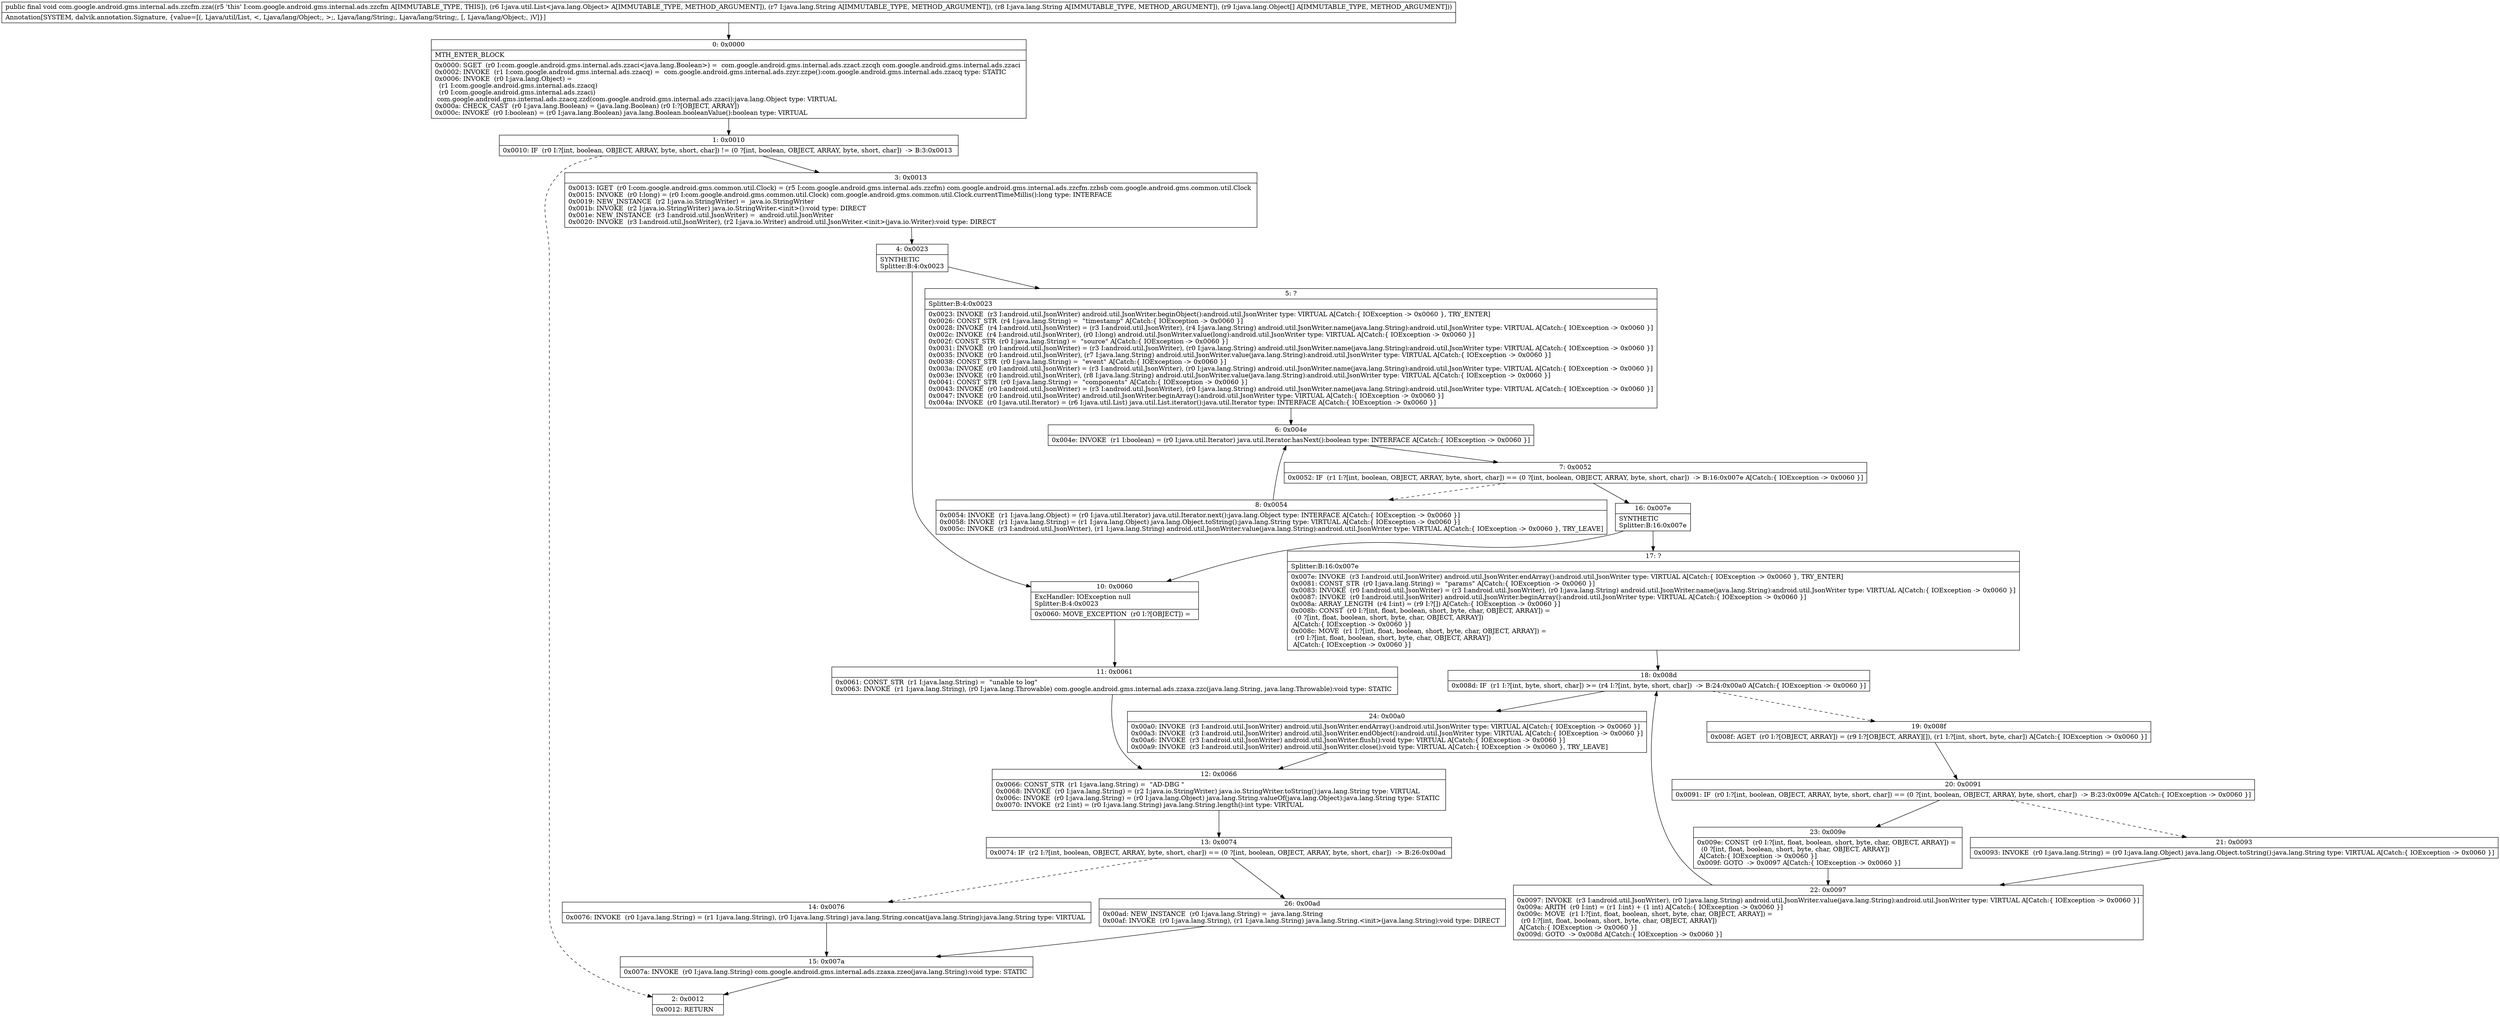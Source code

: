 digraph "CFG forcom.google.android.gms.internal.ads.zzcfm.zza(Ljava\/util\/List;Ljava\/lang\/String;Ljava\/lang\/String;[Ljava\/lang\/Object;)V" {
Node_0 [shape=record,label="{0\:\ 0x0000|MTH_ENTER_BLOCK\l|0x0000: SGET  (r0 I:com.google.android.gms.internal.ads.zzaci\<java.lang.Boolean\>) =  com.google.android.gms.internal.ads.zzact.zzcqh com.google.android.gms.internal.ads.zzaci \l0x0002: INVOKE  (r1 I:com.google.android.gms.internal.ads.zzacq) =  com.google.android.gms.internal.ads.zzyr.zzpe():com.google.android.gms.internal.ads.zzacq type: STATIC \l0x0006: INVOKE  (r0 I:java.lang.Object) = \l  (r1 I:com.google.android.gms.internal.ads.zzacq)\l  (r0 I:com.google.android.gms.internal.ads.zzaci)\l com.google.android.gms.internal.ads.zzacq.zzd(com.google.android.gms.internal.ads.zzaci):java.lang.Object type: VIRTUAL \l0x000a: CHECK_CAST  (r0 I:java.lang.Boolean) = (java.lang.Boolean) (r0 I:?[OBJECT, ARRAY]) \l0x000c: INVOKE  (r0 I:boolean) = (r0 I:java.lang.Boolean) java.lang.Boolean.booleanValue():boolean type: VIRTUAL \l}"];
Node_1 [shape=record,label="{1\:\ 0x0010|0x0010: IF  (r0 I:?[int, boolean, OBJECT, ARRAY, byte, short, char]) != (0 ?[int, boolean, OBJECT, ARRAY, byte, short, char])  \-\> B:3:0x0013 \l}"];
Node_2 [shape=record,label="{2\:\ 0x0012|0x0012: RETURN   \l}"];
Node_3 [shape=record,label="{3\:\ 0x0013|0x0013: IGET  (r0 I:com.google.android.gms.common.util.Clock) = (r5 I:com.google.android.gms.internal.ads.zzcfm) com.google.android.gms.internal.ads.zzcfm.zzbsb com.google.android.gms.common.util.Clock \l0x0015: INVOKE  (r0 I:long) = (r0 I:com.google.android.gms.common.util.Clock) com.google.android.gms.common.util.Clock.currentTimeMillis():long type: INTERFACE \l0x0019: NEW_INSTANCE  (r2 I:java.io.StringWriter) =  java.io.StringWriter \l0x001b: INVOKE  (r2 I:java.io.StringWriter) java.io.StringWriter.\<init\>():void type: DIRECT \l0x001e: NEW_INSTANCE  (r3 I:android.util.JsonWriter) =  android.util.JsonWriter \l0x0020: INVOKE  (r3 I:android.util.JsonWriter), (r2 I:java.io.Writer) android.util.JsonWriter.\<init\>(java.io.Writer):void type: DIRECT \l}"];
Node_4 [shape=record,label="{4\:\ 0x0023|SYNTHETIC\lSplitter:B:4:0x0023\l}"];
Node_5 [shape=record,label="{5\:\ ?|Splitter:B:4:0x0023\l|0x0023: INVOKE  (r3 I:android.util.JsonWriter) android.util.JsonWriter.beginObject():android.util.JsonWriter type: VIRTUAL A[Catch:\{ IOException \-\> 0x0060 \}, TRY_ENTER]\l0x0026: CONST_STR  (r4 I:java.lang.String) =  \"timestamp\" A[Catch:\{ IOException \-\> 0x0060 \}]\l0x0028: INVOKE  (r4 I:android.util.JsonWriter) = (r3 I:android.util.JsonWriter), (r4 I:java.lang.String) android.util.JsonWriter.name(java.lang.String):android.util.JsonWriter type: VIRTUAL A[Catch:\{ IOException \-\> 0x0060 \}]\l0x002c: INVOKE  (r4 I:android.util.JsonWriter), (r0 I:long) android.util.JsonWriter.value(long):android.util.JsonWriter type: VIRTUAL A[Catch:\{ IOException \-\> 0x0060 \}]\l0x002f: CONST_STR  (r0 I:java.lang.String) =  \"source\" A[Catch:\{ IOException \-\> 0x0060 \}]\l0x0031: INVOKE  (r0 I:android.util.JsonWriter) = (r3 I:android.util.JsonWriter), (r0 I:java.lang.String) android.util.JsonWriter.name(java.lang.String):android.util.JsonWriter type: VIRTUAL A[Catch:\{ IOException \-\> 0x0060 \}]\l0x0035: INVOKE  (r0 I:android.util.JsonWriter), (r7 I:java.lang.String) android.util.JsonWriter.value(java.lang.String):android.util.JsonWriter type: VIRTUAL A[Catch:\{ IOException \-\> 0x0060 \}]\l0x0038: CONST_STR  (r0 I:java.lang.String) =  \"event\" A[Catch:\{ IOException \-\> 0x0060 \}]\l0x003a: INVOKE  (r0 I:android.util.JsonWriter) = (r3 I:android.util.JsonWriter), (r0 I:java.lang.String) android.util.JsonWriter.name(java.lang.String):android.util.JsonWriter type: VIRTUAL A[Catch:\{ IOException \-\> 0x0060 \}]\l0x003e: INVOKE  (r0 I:android.util.JsonWriter), (r8 I:java.lang.String) android.util.JsonWriter.value(java.lang.String):android.util.JsonWriter type: VIRTUAL A[Catch:\{ IOException \-\> 0x0060 \}]\l0x0041: CONST_STR  (r0 I:java.lang.String) =  \"components\" A[Catch:\{ IOException \-\> 0x0060 \}]\l0x0043: INVOKE  (r0 I:android.util.JsonWriter) = (r3 I:android.util.JsonWriter), (r0 I:java.lang.String) android.util.JsonWriter.name(java.lang.String):android.util.JsonWriter type: VIRTUAL A[Catch:\{ IOException \-\> 0x0060 \}]\l0x0047: INVOKE  (r0 I:android.util.JsonWriter) android.util.JsonWriter.beginArray():android.util.JsonWriter type: VIRTUAL A[Catch:\{ IOException \-\> 0x0060 \}]\l0x004a: INVOKE  (r0 I:java.util.Iterator) = (r6 I:java.util.List) java.util.List.iterator():java.util.Iterator type: INTERFACE A[Catch:\{ IOException \-\> 0x0060 \}]\l}"];
Node_6 [shape=record,label="{6\:\ 0x004e|0x004e: INVOKE  (r1 I:boolean) = (r0 I:java.util.Iterator) java.util.Iterator.hasNext():boolean type: INTERFACE A[Catch:\{ IOException \-\> 0x0060 \}]\l}"];
Node_7 [shape=record,label="{7\:\ 0x0052|0x0052: IF  (r1 I:?[int, boolean, OBJECT, ARRAY, byte, short, char]) == (0 ?[int, boolean, OBJECT, ARRAY, byte, short, char])  \-\> B:16:0x007e A[Catch:\{ IOException \-\> 0x0060 \}]\l}"];
Node_8 [shape=record,label="{8\:\ 0x0054|0x0054: INVOKE  (r1 I:java.lang.Object) = (r0 I:java.util.Iterator) java.util.Iterator.next():java.lang.Object type: INTERFACE A[Catch:\{ IOException \-\> 0x0060 \}]\l0x0058: INVOKE  (r1 I:java.lang.String) = (r1 I:java.lang.Object) java.lang.Object.toString():java.lang.String type: VIRTUAL A[Catch:\{ IOException \-\> 0x0060 \}]\l0x005c: INVOKE  (r3 I:android.util.JsonWriter), (r1 I:java.lang.String) android.util.JsonWriter.value(java.lang.String):android.util.JsonWriter type: VIRTUAL A[Catch:\{ IOException \-\> 0x0060 \}, TRY_LEAVE]\l}"];
Node_10 [shape=record,label="{10\:\ 0x0060|ExcHandler: IOException null\lSplitter:B:4:0x0023\l|0x0060: MOVE_EXCEPTION  (r0 I:?[OBJECT]) =  \l}"];
Node_11 [shape=record,label="{11\:\ 0x0061|0x0061: CONST_STR  (r1 I:java.lang.String) =  \"unable to log\" \l0x0063: INVOKE  (r1 I:java.lang.String), (r0 I:java.lang.Throwable) com.google.android.gms.internal.ads.zzaxa.zzc(java.lang.String, java.lang.Throwable):void type: STATIC \l}"];
Node_12 [shape=record,label="{12\:\ 0x0066|0x0066: CONST_STR  (r1 I:java.lang.String) =  \"AD\-DBG \" \l0x0068: INVOKE  (r0 I:java.lang.String) = (r2 I:java.io.StringWriter) java.io.StringWriter.toString():java.lang.String type: VIRTUAL \l0x006c: INVOKE  (r0 I:java.lang.String) = (r0 I:java.lang.Object) java.lang.String.valueOf(java.lang.Object):java.lang.String type: STATIC \l0x0070: INVOKE  (r2 I:int) = (r0 I:java.lang.String) java.lang.String.length():int type: VIRTUAL \l}"];
Node_13 [shape=record,label="{13\:\ 0x0074|0x0074: IF  (r2 I:?[int, boolean, OBJECT, ARRAY, byte, short, char]) == (0 ?[int, boolean, OBJECT, ARRAY, byte, short, char])  \-\> B:26:0x00ad \l}"];
Node_14 [shape=record,label="{14\:\ 0x0076|0x0076: INVOKE  (r0 I:java.lang.String) = (r1 I:java.lang.String), (r0 I:java.lang.String) java.lang.String.concat(java.lang.String):java.lang.String type: VIRTUAL \l}"];
Node_15 [shape=record,label="{15\:\ 0x007a|0x007a: INVOKE  (r0 I:java.lang.String) com.google.android.gms.internal.ads.zzaxa.zzeo(java.lang.String):void type: STATIC \l}"];
Node_16 [shape=record,label="{16\:\ 0x007e|SYNTHETIC\lSplitter:B:16:0x007e\l}"];
Node_17 [shape=record,label="{17\:\ ?|Splitter:B:16:0x007e\l|0x007e: INVOKE  (r3 I:android.util.JsonWriter) android.util.JsonWriter.endArray():android.util.JsonWriter type: VIRTUAL A[Catch:\{ IOException \-\> 0x0060 \}, TRY_ENTER]\l0x0081: CONST_STR  (r0 I:java.lang.String) =  \"params\" A[Catch:\{ IOException \-\> 0x0060 \}]\l0x0083: INVOKE  (r0 I:android.util.JsonWriter) = (r3 I:android.util.JsonWriter), (r0 I:java.lang.String) android.util.JsonWriter.name(java.lang.String):android.util.JsonWriter type: VIRTUAL A[Catch:\{ IOException \-\> 0x0060 \}]\l0x0087: INVOKE  (r0 I:android.util.JsonWriter) android.util.JsonWriter.beginArray():android.util.JsonWriter type: VIRTUAL A[Catch:\{ IOException \-\> 0x0060 \}]\l0x008a: ARRAY_LENGTH  (r4 I:int) = (r9 I:?[]) A[Catch:\{ IOException \-\> 0x0060 \}]\l0x008b: CONST  (r0 I:?[int, float, boolean, short, byte, char, OBJECT, ARRAY]) = \l  (0 ?[int, float, boolean, short, byte, char, OBJECT, ARRAY])\l A[Catch:\{ IOException \-\> 0x0060 \}]\l0x008c: MOVE  (r1 I:?[int, float, boolean, short, byte, char, OBJECT, ARRAY]) = \l  (r0 I:?[int, float, boolean, short, byte, char, OBJECT, ARRAY])\l A[Catch:\{ IOException \-\> 0x0060 \}]\l}"];
Node_18 [shape=record,label="{18\:\ 0x008d|0x008d: IF  (r1 I:?[int, byte, short, char]) \>= (r4 I:?[int, byte, short, char])  \-\> B:24:0x00a0 A[Catch:\{ IOException \-\> 0x0060 \}]\l}"];
Node_19 [shape=record,label="{19\:\ 0x008f|0x008f: AGET  (r0 I:?[OBJECT, ARRAY]) = (r9 I:?[OBJECT, ARRAY][]), (r1 I:?[int, short, byte, char]) A[Catch:\{ IOException \-\> 0x0060 \}]\l}"];
Node_20 [shape=record,label="{20\:\ 0x0091|0x0091: IF  (r0 I:?[int, boolean, OBJECT, ARRAY, byte, short, char]) == (0 ?[int, boolean, OBJECT, ARRAY, byte, short, char])  \-\> B:23:0x009e A[Catch:\{ IOException \-\> 0x0060 \}]\l}"];
Node_21 [shape=record,label="{21\:\ 0x0093|0x0093: INVOKE  (r0 I:java.lang.String) = (r0 I:java.lang.Object) java.lang.Object.toString():java.lang.String type: VIRTUAL A[Catch:\{ IOException \-\> 0x0060 \}]\l}"];
Node_22 [shape=record,label="{22\:\ 0x0097|0x0097: INVOKE  (r3 I:android.util.JsonWriter), (r0 I:java.lang.String) android.util.JsonWriter.value(java.lang.String):android.util.JsonWriter type: VIRTUAL A[Catch:\{ IOException \-\> 0x0060 \}]\l0x009a: ARITH  (r0 I:int) = (r1 I:int) + (1 int) A[Catch:\{ IOException \-\> 0x0060 \}]\l0x009c: MOVE  (r1 I:?[int, float, boolean, short, byte, char, OBJECT, ARRAY]) = \l  (r0 I:?[int, float, boolean, short, byte, char, OBJECT, ARRAY])\l A[Catch:\{ IOException \-\> 0x0060 \}]\l0x009d: GOTO  \-\> 0x008d A[Catch:\{ IOException \-\> 0x0060 \}]\l}"];
Node_23 [shape=record,label="{23\:\ 0x009e|0x009e: CONST  (r0 I:?[int, float, boolean, short, byte, char, OBJECT, ARRAY]) = \l  (0 ?[int, float, boolean, short, byte, char, OBJECT, ARRAY])\l A[Catch:\{ IOException \-\> 0x0060 \}]\l0x009f: GOTO  \-\> 0x0097 A[Catch:\{ IOException \-\> 0x0060 \}]\l}"];
Node_24 [shape=record,label="{24\:\ 0x00a0|0x00a0: INVOKE  (r3 I:android.util.JsonWriter) android.util.JsonWriter.endArray():android.util.JsonWriter type: VIRTUAL A[Catch:\{ IOException \-\> 0x0060 \}]\l0x00a3: INVOKE  (r3 I:android.util.JsonWriter) android.util.JsonWriter.endObject():android.util.JsonWriter type: VIRTUAL A[Catch:\{ IOException \-\> 0x0060 \}]\l0x00a6: INVOKE  (r3 I:android.util.JsonWriter) android.util.JsonWriter.flush():void type: VIRTUAL A[Catch:\{ IOException \-\> 0x0060 \}]\l0x00a9: INVOKE  (r3 I:android.util.JsonWriter) android.util.JsonWriter.close():void type: VIRTUAL A[Catch:\{ IOException \-\> 0x0060 \}, TRY_LEAVE]\l}"];
Node_26 [shape=record,label="{26\:\ 0x00ad|0x00ad: NEW_INSTANCE  (r0 I:java.lang.String) =  java.lang.String \l0x00af: INVOKE  (r0 I:java.lang.String), (r1 I:java.lang.String) java.lang.String.\<init\>(java.lang.String):void type: DIRECT \l}"];
MethodNode[shape=record,label="{public final void com.google.android.gms.internal.ads.zzcfm.zza((r5 'this' I:com.google.android.gms.internal.ads.zzcfm A[IMMUTABLE_TYPE, THIS]), (r6 I:java.util.List\<java.lang.Object\> A[IMMUTABLE_TYPE, METHOD_ARGUMENT]), (r7 I:java.lang.String A[IMMUTABLE_TYPE, METHOD_ARGUMENT]), (r8 I:java.lang.String A[IMMUTABLE_TYPE, METHOD_ARGUMENT]), (r9 I:java.lang.Object[] A[IMMUTABLE_TYPE, METHOD_ARGUMENT]))  | Annotation[SYSTEM, dalvik.annotation.Signature, \{value=[(, Ljava\/util\/List, \<, Ljava\/lang\/Object;, \>;, Ljava\/lang\/String;, Ljava\/lang\/String;, [, Ljava\/lang\/Object;, )V]\}]\l}"];
MethodNode -> Node_0;
Node_0 -> Node_1;
Node_1 -> Node_2[style=dashed];
Node_1 -> Node_3;
Node_3 -> Node_4;
Node_4 -> Node_5;
Node_4 -> Node_10;
Node_5 -> Node_6;
Node_6 -> Node_7;
Node_7 -> Node_8[style=dashed];
Node_7 -> Node_16;
Node_8 -> Node_6;
Node_10 -> Node_11;
Node_11 -> Node_12;
Node_12 -> Node_13;
Node_13 -> Node_14[style=dashed];
Node_13 -> Node_26;
Node_14 -> Node_15;
Node_15 -> Node_2;
Node_16 -> Node_17;
Node_16 -> Node_10;
Node_17 -> Node_18;
Node_18 -> Node_19[style=dashed];
Node_18 -> Node_24;
Node_19 -> Node_20;
Node_20 -> Node_21[style=dashed];
Node_20 -> Node_23;
Node_21 -> Node_22;
Node_22 -> Node_18;
Node_23 -> Node_22;
Node_24 -> Node_12;
Node_26 -> Node_15;
}

